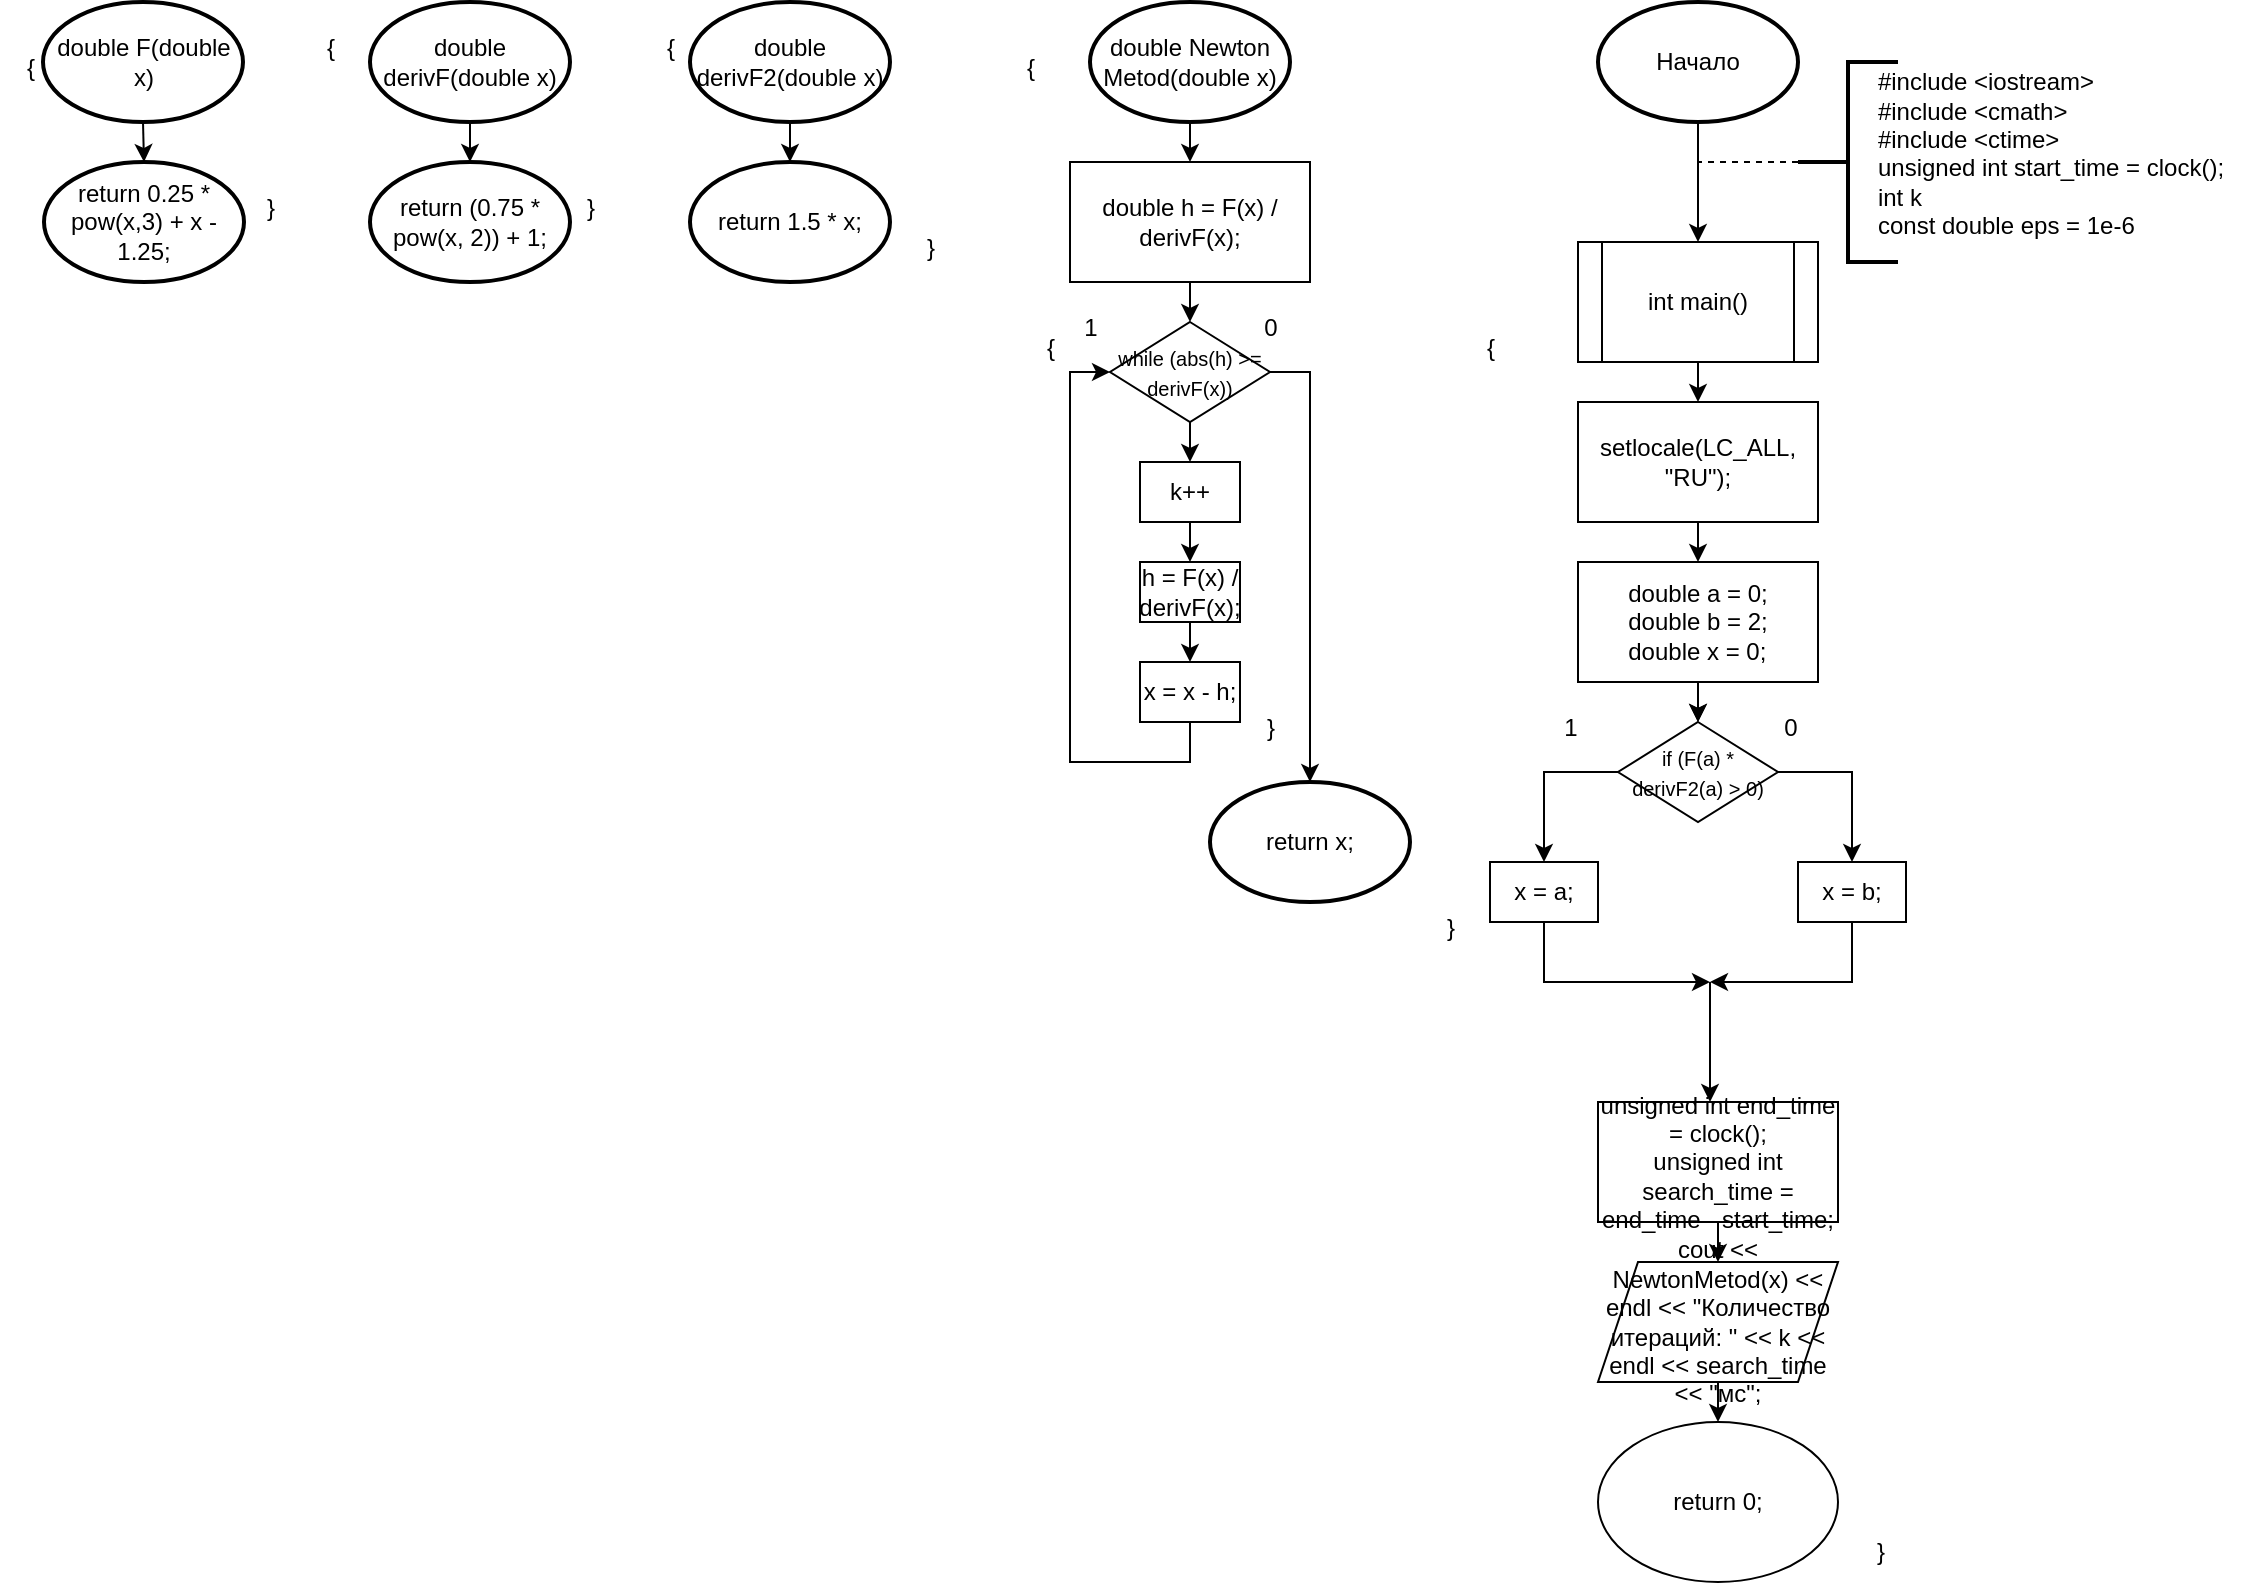 <mxfile version="25.0.2">
  <diagram name="Страница — 1" id="HWMidkCqAexvC14g8aIt">
    <mxGraphModel dx="2345" dy="844" grid="1" gridSize="10" guides="1" tooltips="1" connect="1" arrows="1" fold="1" page="1" pageScale="1" pageWidth="827" pageHeight="1169" math="0" shadow="0">
      <root>
        <mxCell id="0" />
        <mxCell id="1" parent="0" />
        <mxCell id="E2xs5zG8V5E_0i2V-LUl-6" style="edgeStyle=orthogonalEdgeStyle;rounded=0;orthogonalLoop=1;jettySize=auto;html=1;exitX=0.5;exitY=1;exitDx=0;exitDy=0;exitPerimeter=0;entryX=0.5;entryY=0;entryDx=0;entryDy=0;" parent="1" source="E2xs5zG8V5E_0i2V-LUl-1" target="E2xs5zG8V5E_0i2V-LUl-5" edge="1">
          <mxGeometry relative="1" as="geometry" />
        </mxCell>
        <mxCell id="E2xs5zG8V5E_0i2V-LUl-1" value="Начало" style="strokeWidth=2;html=1;shape=mxgraph.flowchart.start_1;whiteSpace=wrap;" parent="1" vertex="1">
          <mxGeometry x="364" y="10" width="100" height="60" as="geometry" />
        </mxCell>
        <mxCell id="E2xs5zG8V5E_0i2V-LUl-2" value="" style="strokeWidth=2;html=1;shape=mxgraph.flowchart.annotation_2;align=left;labelPosition=right;pointerEvents=1;" parent="1" vertex="1">
          <mxGeometry x="464" y="40" width="50" height="100" as="geometry" />
        </mxCell>
        <mxCell id="E2xs5zG8V5E_0i2V-LUl-3" value="&lt;div style=&quot;text-align: justify;&quot;&gt;&lt;span style=&quot;background-color: initial;&quot;&gt;#include &amp;lt;iostream&amp;gt;&lt;/span&gt;&lt;/div&gt;&lt;div style=&quot;text-align: justify;&quot;&gt;#include &amp;lt;cmath&amp;gt;&lt;/div&gt;&lt;div style=&quot;text-align: justify;&quot;&gt;&lt;div&gt;#include &amp;lt;ctime&amp;gt;&lt;/div&gt;&lt;div&gt;unsigned int start_time = clock();&lt;/div&gt;&lt;/div&gt;&lt;div style=&quot;text-align: justify;&quot;&gt;int k&lt;/div&gt;&lt;div style=&quot;text-align: justify;&quot;&gt;const double eps = 1e-6&lt;/div&gt;&lt;div style=&quot;text-align: justify;&quot;&gt;&lt;br&gt;&lt;/div&gt;" style="text;html=1;align=center;verticalAlign=middle;resizable=0;points=[];autosize=1;strokeColor=none;fillColor=none;" parent="1" vertex="1">
          <mxGeometry x="490" y="38" width="200" height="110" as="geometry" />
        </mxCell>
        <mxCell id="E2xs5zG8V5E_0i2V-LUl-4" value="" style="endArrow=none;dashed=1;html=1;rounded=0;entryX=0.5;entryY=1;entryDx=0;entryDy=0;entryPerimeter=0;exitX=0;exitY=0.5;exitDx=0;exitDy=0;exitPerimeter=0;" parent="1" source="E2xs5zG8V5E_0i2V-LUl-2" target="E2xs5zG8V5E_0i2V-LUl-1" edge="1">
          <mxGeometry width="50" height="50" relative="1" as="geometry">
            <mxPoint x="390" y="150" as="sourcePoint" />
            <mxPoint x="440" y="100" as="targetPoint" />
            <Array as="points">
              <mxPoint x="414" y="90" />
            </Array>
          </mxGeometry>
        </mxCell>
        <mxCell id="E2xs5zG8V5E_0i2V-LUl-8" style="edgeStyle=orthogonalEdgeStyle;rounded=0;orthogonalLoop=1;jettySize=auto;html=1;exitX=0.5;exitY=1;exitDx=0;exitDy=0;entryX=0.5;entryY=0;entryDx=0;entryDy=0;" parent="1" source="E2xs5zG8V5E_0i2V-LUl-5" target="E2xs5zG8V5E_0i2V-LUl-7" edge="1">
          <mxGeometry relative="1" as="geometry" />
        </mxCell>
        <mxCell id="E2xs5zG8V5E_0i2V-LUl-5" value="int main()" style="shape=process;whiteSpace=wrap;html=1;backgroundOutline=1;" parent="1" vertex="1">
          <mxGeometry x="354" y="130" width="120" height="60" as="geometry" />
        </mxCell>
        <mxCell id="E2xs5zG8V5E_0i2V-LUl-10" style="edgeStyle=orthogonalEdgeStyle;rounded=0;orthogonalLoop=1;jettySize=auto;html=1;exitX=0.5;exitY=1;exitDx=0;exitDy=0;entryX=0.5;entryY=0;entryDx=0;entryDy=0;" parent="1" source="E2xs5zG8V5E_0i2V-LUl-7" target="E2xs5zG8V5E_0i2V-LUl-9" edge="1">
          <mxGeometry relative="1" as="geometry" />
        </mxCell>
        <mxCell id="E2xs5zG8V5E_0i2V-LUl-7" value="setlocale(LC_ALL, &quot;RU&quot;);" style="rounded=0;whiteSpace=wrap;html=1;" parent="1" vertex="1">
          <mxGeometry x="354" y="210" width="120" height="60" as="geometry" />
        </mxCell>
        <mxCell id="E2xs5zG8V5E_0i2V-LUl-15" style="edgeStyle=orthogonalEdgeStyle;rounded=0;orthogonalLoop=1;jettySize=auto;html=1;exitX=0.5;exitY=1;exitDx=0;exitDy=0;entryX=0.5;entryY=0;entryDx=0;entryDy=0;" parent="1" source="E2xs5zG8V5E_0i2V-LUl-9" edge="1">
          <mxGeometry relative="1" as="geometry">
            <mxPoint x="414" y="370" as="targetPoint" />
          </mxGeometry>
        </mxCell>
        <mxCell id="E2xs5zG8V5E_0i2V-LUl-9" value="&lt;div style=&quot;text-align: justify;&quot;&gt;&lt;span style=&quot;background-color: initial;&quot;&gt;double a = 0;&lt;/span&gt;&lt;/div&gt;&lt;div style=&quot;text-align: justify;&quot;&gt;&lt;span style=&quot;background-color: initial;&quot;&gt;double b = 2;&lt;/span&gt;&lt;/div&gt;&lt;div style=&quot;text-align: justify;&quot;&gt;double x = 0;&lt;/div&gt;" style="rounded=0;whiteSpace=wrap;html=1;align=center;" parent="1" vertex="1">
          <mxGeometry x="354" y="290" width="120" height="60" as="geometry" />
        </mxCell>
        <mxCell id="E2xs5zG8V5E_0i2V-LUl-20" style="edgeStyle=orthogonalEdgeStyle;rounded=0;orthogonalLoop=1;jettySize=auto;html=1;exitX=0.5;exitY=1;exitDx=0;exitDy=0;entryX=0.5;entryY=0;entryDx=0;entryDy=0;" parent="1" target="E2xs5zG8V5E_0i2V-LUl-19" edge="1">
          <mxGeometry relative="1" as="geometry">
            <mxPoint x="414" y="350" as="sourcePoint" />
          </mxGeometry>
        </mxCell>
        <mxCell id="E2xs5zG8V5E_0i2V-LUl-23" style="edgeStyle=orthogonalEdgeStyle;rounded=0;orthogonalLoop=1;jettySize=auto;html=1;exitX=0;exitY=0.5;exitDx=0;exitDy=0;entryX=0.5;entryY=0;entryDx=0;entryDy=0;" parent="1" source="E2xs5zG8V5E_0i2V-LUl-19" target="E2xs5zG8V5E_0i2V-LUl-21" edge="1">
          <mxGeometry relative="1" as="geometry" />
        </mxCell>
        <mxCell id="E2xs5zG8V5E_0i2V-LUl-24" style="edgeStyle=orthogonalEdgeStyle;rounded=0;orthogonalLoop=1;jettySize=auto;html=1;exitX=1;exitY=0.5;exitDx=0;exitDy=0;entryX=0.5;entryY=0;entryDx=0;entryDy=0;" parent="1" source="E2xs5zG8V5E_0i2V-LUl-19" target="E2xs5zG8V5E_0i2V-LUl-22" edge="1">
          <mxGeometry relative="1" as="geometry" />
        </mxCell>
        <mxCell id="E2xs5zG8V5E_0i2V-LUl-19" value="&lt;font style=&quot;font-size: 10px;&quot;&gt;if (F(a) * derivF2(a) &amp;gt; 0)&lt;/font&gt;" style="rhombus;whiteSpace=wrap;html=1;" parent="1" vertex="1">
          <mxGeometry x="374" y="370" width="80" height="50" as="geometry" />
        </mxCell>
        <mxCell id="E2xs5zG8V5E_0i2V-LUl-21" value="x = a;" style="rounded=0;whiteSpace=wrap;html=1;" parent="1" vertex="1">
          <mxGeometry x="310" y="440" width="54" height="30" as="geometry" />
        </mxCell>
        <mxCell id="E2xs5zG8V5E_0i2V-LUl-22" value="x = b;" style="rounded=0;whiteSpace=wrap;html=1;" parent="1" vertex="1">
          <mxGeometry x="464" y="440" width="54" height="30" as="geometry" />
        </mxCell>
        <mxCell id="E2xs5zG8V5E_0i2V-LUl-25" value="1" style="text;html=1;align=center;verticalAlign=middle;resizable=0;points=[];autosize=1;strokeColor=none;fillColor=none;" parent="1" vertex="1">
          <mxGeometry x="335" y="358" width="30" height="30" as="geometry" />
        </mxCell>
        <mxCell id="E2xs5zG8V5E_0i2V-LUl-26" value="0" style="text;html=1;align=center;verticalAlign=middle;resizable=0;points=[];autosize=1;strokeColor=none;fillColor=none;" parent="1" vertex="1">
          <mxGeometry x="445" y="358" width="30" height="30" as="geometry" />
        </mxCell>
        <mxCell id="E2xs5zG8V5E_0i2V-LUl-28" value="" style="endArrow=classic;html=1;rounded=0;exitX=0.5;exitY=1;exitDx=0;exitDy=0;" parent="1" source="E2xs5zG8V5E_0i2V-LUl-21" edge="1">
          <mxGeometry width="50" height="50" relative="1" as="geometry">
            <mxPoint x="360" y="540" as="sourcePoint" />
            <mxPoint x="420" y="500" as="targetPoint" />
            <Array as="points">
              <mxPoint x="337" y="500" />
            </Array>
          </mxGeometry>
        </mxCell>
        <mxCell id="E2xs5zG8V5E_0i2V-LUl-29" value="" style="endArrow=classic;html=1;rounded=0;exitX=0.5;exitY=1;exitDx=0;exitDy=0;" parent="1" source="E2xs5zG8V5E_0i2V-LUl-22" edge="1">
          <mxGeometry width="50" height="50" relative="1" as="geometry">
            <mxPoint x="470" y="570" as="sourcePoint" />
            <mxPoint x="420" y="500" as="targetPoint" />
            <Array as="points">
              <mxPoint x="491" y="500" />
            </Array>
          </mxGeometry>
        </mxCell>
        <mxCell id="E2xs5zG8V5E_0i2V-LUl-30" value="" style="endArrow=classic;html=1;rounded=0;" parent="1" edge="1">
          <mxGeometry width="50" height="50" relative="1" as="geometry">
            <mxPoint x="420" y="500" as="sourcePoint" />
            <mxPoint x="420" y="560" as="targetPoint" />
          </mxGeometry>
        </mxCell>
        <mxCell id="E2xs5zG8V5E_0i2V-LUl-33" style="edgeStyle=orthogonalEdgeStyle;rounded=0;orthogonalLoop=1;jettySize=auto;html=1;exitX=0.5;exitY=1;exitDx=0;exitDy=0;entryX=0.5;entryY=0;entryDx=0;entryDy=0;" parent="1" source="E2xs5zG8V5E_0i2V-LUl-31" target="E2xs5zG8V5E_0i2V-LUl-32" edge="1">
          <mxGeometry relative="1" as="geometry" />
        </mxCell>
        <mxCell id="E2xs5zG8V5E_0i2V-LUl-31" value="cout &amp;lt;&amp;lt; NewtonMetod(x) &amp;lt;&amp;lt; endl &amp;lt;&amp;lt; &quot;Количество итераций: &quot; &amp;lt;&amp;lt; k &amp;lt;&amp;lt; endl &amp;lt;&amp;lt; search_time &amp;lt;&amp;lt; &quot;мс&quot;;" style="shape=parallelogram;perimeter=parallelogramPerimeter;whiteSpace=wrap;html=1;fixedSize=1;" parent="1" vertex="1">
          <mxGeometry x="364" y="640" width="120" height="60" as="geometry" />
        </mxCell>
        <mxCell id="E2xs5zG8V5E_0i2V-LUl-32" value="return 0;" style="ellipse;whiteSpace=wrap;html=1;" parent="1" vertex="1">
          <mxGeometry x="364" y="720" width="120" height="80" as="geometry" />
        </mxCell>
        <mxCell id="E2xs5zG8V5E_0i2V-LUl-37" style="edgeStyle=orthogonalEdgeStyle;rounded=0;orthogonalLoop=1;jettySize=auto;html=1;exitX=0.5;exitY=1;exitDx=0;exitDy=0;exitPerimeter=0;entryX=0.5;entryY=0;entryDx=0;entryDy=0;" parent="1" source="E2xs5zG8V5E_0i2V-LUl-35" target="E2xs5zG8V5E_0i2V-LUl-36" edge="1">
          <mxGeometry relative="1" as="geometry" />
        </mxCell>
        <mxCell id="E2xs5zG8V5E_0i2V-LUl-35" value="double Newton Metod(double x)" style="strokeWidth=2;html=1;shape=mxgraph.flowchart.start_1;whiteSpace=wrap;" parent="1" vertex="1">
          <mxGeometry x="110" y="10" width="100" height="60" as="geometry" />
        </mxCell>
        <mxCell id="E2xs5zG8V5E_0i2V-LUl-39" style="edgeStyle=orthogonalEdgeStyle;rounded=0;orthogonalLoop=1;jettySize=auto;html=1;exitX=0.5;exitY=1;exitDx=0;exitDy=0;entryX=0.5;entryY=0;entryDx=0;entryDy=0;" parent="1" source="E2xs5zG8V5E_0i2V-LUl-36" target="E2xs5zG8V5E_0i2V-LUl-38" edge="1">
          <mxGeometry relative="1" as="geometry" />
        </mxCell>
        <mxCell id="E2xs5zG8V5E_0i2V-LUl-36" value="double h = F(x) / derivF(x);" style="rounded=0;whiteSpace=wrap;html=1;" parent="1" vertex="1">
          <mxGeometry x="100" y="90" width="120" height="60" as="geometry" />
        </mxCell>
        <mxCell id="E2xs5zG8V5E_0i2V-LUl-44" style="edgeStyle=orthogonalEdgeStyle;rounded=0;orthogonalLoop=1;jettySize=auto;html=1;exitX=0.5;exitY=1;exitDx=0;exitDy=0;entryX=0.5;entryY=0;entryDx=0;entryDy=0;" parent="1" source="E2xs5zG8V5E_0i2V-LUl-38" target="E2xs5zG8V5E_0i2V-LUl-40" edge="1">
          <mxGeometry relative="1" as="geometry" />
        </mxCell>
        <mxCell id="E2xs5zG8V5E_0i2V-LUl-38" value="&lt;font style=&quot;font-size: 10px;&quot;&gt;while (abs(h) &amp;gt;= derivF(x))&lt;/font&gt;" style="rhombus;whiteSpace=wrap;html=1;" parent="1" vertex="1">
          <mxGeometry x="120" y="170" width="80" height="50" as="geometry" />
        </mxCell>
        <mxCell id="E2xs5zG8V5E_0i2V-LUl-45" style="edgeStyle=orthogonalEdgeStyle;rounded=0;orthogonalLoop=1;jettySize=auto;html=1;exitX=0.5;exitY=1;exitDx=0;exitDy=0;entryX=0.5;entryY=0;entryDx=0;entryDy=0;" parent="1" source="E2xs5zG8V5E_0i2V-LUl-40" target="E2xs5zG8V5E_0i2V-LUl-41" edge="1">
          <mxGeometry relative="1" as="geometry" />
        </mxCell>
        <mxCell id="E2xs5zG8V5E_0i2V-LUl-40" value="k++" style="rounded=0;whiteSpace=wrap;html=1;" parent="1" vertex="1">
          <mxGeometry x="135" y="240" width="50" height="30" as="geometry" />
        </mxCell>
        <mxCell id="E2xs5zG8V5E_0i2V-LUl-46" style="edgeStyle=orthogonalEdgeStyle;rounded=0;orthogonalLoop=1;jettySize=auto;html=1;exitX=0.5;exitY=1;exitDx=0;exitDy=0;entryX=0.5;entryY=0;entryDx=0;entryDy=0;" parent="1" source="E2xs5zG8V5E_0i2V-LUl-41" target="E2xs5zG8V5E_0i2V-LUl-42" edge="1">
          <mxGeometry relative="1" as="geometry" />
        </mxCell>
        <mxCell id="E2xs5zG8V5E_0i2V-LUl-41" value="h = F(x) / derivF(x);" style="rounded=0;whiteSpace=wrap;html=1;" parent="1" vertex="1">
          <mxGeometry x="135" y="290" width="50" height="30" as="geometry" />
        </mxCell>
        <mxCell id="E2xs5zG8V5E_0i2V-LUl-47" style="edgeStyle=orthogonalEdgeStyle;rounded=0;orthogonalLoop=1;jettySize=auto;html=1;exitX=0.5;exitY=1;exitDx=0;exitDy=0;entryX=0;entryY=0.5;entryDx=0;entryDy=0;" parent="1" source="E2xs5zG8V5E_0i2V-LUl-42" target="E2xs5zG8V5E_0i2V-LUl-38" edge="1">
          <mxGeometry relative="1" as="geometry" />
        </mxCell>
        <mxCell id="E2xs5zG8V5E_0i2V-LUl-42" value="x = x - h;" style="rounded=0;whiteSpace=wrap;html=1;" parent="1" vertex="1">
          <mxGeometry x="135" y="340" width="50" height="30" as="geometry" />
        </mxCell>
        <mxCell id="E2xs5zG8V5E_0i2V-LUl-43" value="return x;" style="strokeWidth=2;html=1;shape=mxgraph.flowchart.start_1;whiteSpace=wrap;" parent="1" vertex="1">
          <mxGeometry x="170" y="400" width="100" height="60" as="geometry" />
        </mxCell>
        <mxCell id="E2xs5zG8V5E_0i2V-LUl-48" style="edgeStyle=orthogonalEdgeStyle;rounded=0;orthogonalLoop=1;jettySize=auto;html=1;exitX=1;exitY=0.5;exitDx=0;exitDy=0;entryX=0.5;entryY=0;entryDx=0;entryDy=0;entryPerimeter=0;" parent="1" source="E2xs5zG8V5E_0i2V-LUl-38" target="E2xs5zG8V5E_0i2V-LUl-43" edge="1">
          <mxGeometry relative="1" as="geometry" />
        </mxCell>
        <mxCell id="E2xs5zG8V5E_0i2V-LUl-49" value="double derivF2(double x)" style="strokeWidth=2;html=1;shape=mxgraph.flowchart.start_1;whiteSpace=wrap;" parent="1" vertex="1">
          <mxGeometry x="-90" y="10" width="100" height="60" as="geometry" />
        </mxCell>
        <mxCell id="E2xs5zG8V5E_0i2V-LUl-50" value="double derivF(double x)" style="strokeWidth=2;html=1;shape=mxgraph.flowchart.start_1;whiteSpace=wrap;" parent="1" vertex="1">
          <mxGeometry x="-250" y="10" width="100" height="60" as="geometry" />
        </mxCell>
        <mxCell id="E2xs5zG8V5E_0i2V-LUl-51" value="double F(double x)" style="strokeWidth=2;html=1;shape=mxgraph.flowchart.start_1;whiteSpace=wrap;" parent="1" vertex="1">
          <mxGeometry x="-413.5" y="10" width="100" height="60" as="geometry" />
        </mxCell>
        <mxCell id="E2xs5zG8V5E_0i2V-LUl-52" value="return 0.25 * pow(x,3) + x - 1.25;" style="strokeWidth=2;html=1;shape=mxgraph.flowchart.start_1;whiteSpace=wrap;" parent="1" vertex="1">
          <mxGeometry x="-413" y="90" width="100" height="60" as="geometry" />
        </mxCell>
        <mxCell id="E2xs5zG8V5E_0i2V-LUl-53" value="return (0.75 * pow(x, 2)) + 1;" style="strokeWidth=2;html=1;shape=mxgraph.flowchart.start_1;whiteSpace=wrap;" parent="1" vertex="1">
          <mxGeometry x="-250" y="90" width="100" height="60" as="geometry" />
        </mxCell>
        <mxCell id="E2xs5zG8V5E_0i2V-LUl-54" value="return 1.5 * x;" style="strokeWidth=2;html=1;shape=mxgraph.flowchart.start_1;whiteSpace=wrap;" parent="1" vertex="1">
          <mxGeometry x="-90" y="90" width="100" height="60" as="geometry" />
        </mxCell>
        <mxCell id="E2xs5zG8V5E_0i2V-LUl-55" style="edgeStyle=orthogonalEdgeStyle;rounded=0;orthogonalLoop=1;jettySize=auto;html=1;exitX=0.5;exitY=1;exitDx=0;exitDy=0;exitPerimeter=0;entryX=0.5;entryY=0;entryDx=0;entryDy=0;entryPerimeter=0;" parent="1" source="E2xs5zG8V5E_0i2V-LUl-51" target="E2xs5zG8V5E_0i2V-LUl-52" edge="1">
          <mxGeometry relative="1" as="geometry" />
        </mxCell>
        <mxCell id="E2xs5zG8V5E_0i2V-LUl-56" style="edgeStyle=orthogonalEdgeStyle;rounded=0;orthogonalLoop=1;jettySize=auto;html=1;exitX=0.5;exitY=1;exitDx=0;exitDy=0;exitPerimeter=0;entryX=0.5;entryY=0;entryDx=0;entryDy=0;entryPerimeter=0;" parent="1" source="E2xs5zG8V5E_0i2V-LUl-50" target="E2xs5zG8V5E_0i2V-LUl-53" edge="1">
          <mxGeometry relative="1" as="geometry" />
        </mxCell>
        <mxCell id="E2xs5zG8V5E_0i2V-LUl-57" style="edgeStyle=orthogonalEdgeStyle;rounded=0;orthogonalLoop=1;jettySize=auto;html=1;exitX=0.5;exitY=1;exitDx=0;exitDy=0;exitPerimeter=0;entryX=0.5;entryY=0;entryDx=0;entryDy=0;entryPerimeter=0;" parent="1" source="E2xs5zG8V5E_0i2V-LUl-49" target="E2xs5zG8V5E_0i2V-LUl-54" edge="1">
          <mxGeometry relative="1" as="geometry" />
        </mxCell>
        <mxCell id="E2xs5zG8V5E_0i2V-LUl-58" value="{" style="text;html=1;align=center;verticalAlign=middle;resizable=0;points=[];autosize=1;strokeColor=none;fillColor=none;" parent="1" vertex="1">
          <mxGeometry x="-435" y="28" width="30" height="30" as="geometry" />
        </mxCell>
        <mxCell id="E2xs5zG8V5E_0i2V-LUl-59" value="}" style="text;html=1;align=center;verticalAlign=middle;resizable=0;points=[];autosize=1;strokeColor=none;fillColor=none;" parent="1" vertex="1">
          <mxGeometry x="-315" y="98" width="30" height="30" as="geometry" />
        </mxCell>
        <mxCell id="E2xs5zG8V5E_0i2V-LUl-60" value="{" style="text;html=1;align=center;verticalAlign=middle;resizable=0;points=[];autosize=1;strokeColor=none;fillColor=none;" parent="1" vertex="1">
          <mxGeometry x="-285" y="18" width="30" height="30" as="geometry" />
        </mxCell>
        <mxCell id="E2xs5zG8V5E_0i2V-LUl-61" value="}" style="text;html=1;align=center;verticalAlign=middle;resizable=0;points=[];autosize=1;strokeColor=none;fillColor=none;" parent="1" vertex="1">
          <mxGeometry x="-155" y="98" width="30" height="30" as="geometry" />
        </mxCell>
        <mxCell id="E2xs5zG8V5E_0i2V-LUl-62" value="{" style="text;html=1;align=center;verticalAlign=middle;resizable=0;points=[];autosize=1;strokeColor=none;fillColor=none;" parent="1" vertex="1">
          <mxGeometry x="-115" y="18" width="30" height="30" as="geometry" />
        </mxCell>
        <mxCell id="E2xs5zG8V5E_0i2V-LUl-64" value="}" style="text;html=1;align=center;verticalAlign=middle;resizable=0;points=[];autosize=1;strokeColor=none;fillColor=none;" parent="1" vertex="1">
          <mxGeometry x="15" y="118" width="30" height="30" as="geometry" />
        </mxCell>
        <mxCell id="E2xs5zG8V5E_0i2V-LUl-65" value="{" style="text;html=1;align=center;verticalAlign=middle;resizable=0;points=[];autosize=1;strokeColor=none;fillColor=none;" parent="1" vertex="1">
          <mxGeometry x="65" y="28" width="30" height="30" as="geometry" />
        </mxCell>
        <mxCell id="E2xs5zG8V5E_0i2V-LUl-66" value="}" style="text;html=1;align=center;verticalAlign=middle;resizable=0;points=[];autosize=1;strokeColor=none;fillColor=none;" parent="1" vertex="1">
          <mxGeometry x="275" y="458" width="30" height="30" as="geometry" />
        </mxCell>
        <mxCell id="E2xs5zG8V5E_0i2V-LUl-67" value="{" style="text;html=1;align=center;verticalAlign=middle;resizable=0;points=[];autosize=1;strokeColor=none;fillColor=none;" parent="1" vertex="1">
          <mxGeometry x="75" y="168" width="30" height="30" as="geometry" />
        </mxCell>
        <mxCell id="E2xs5zG8V5E_0i2V-LUl-68" value="}" style="text;html=1;align=center;verticalAlign=middle;resizable=0;points=[];autosize=1;strokeColor=none;fillColor=none;" parent="1" vertex="1">
          <mxGeometry x="185" y="358" width="30" height="30" as="geometry" />
        </mxCell>
        <mxCell id="E2xs5zG8V5E_0i2V-LUl-69" value="{" style="text;html=1;align=center;verticalAlign=middle;resizable=0;points=[];autosize=1;strokeColor=none;fillColor=none;" parent="1" vertex="1">
          <mxGeometry x="295" y="168" width="30" height="30" as="geometry" />
        </mxCell>
        <mxCell id="E2xs5zG8V5E_0i2V-LUl-70" value="}" style="text;html=1;align=center;verticalAlign=middle;resizable=0;points=[];autosize=1;strokeColor=none;fillColor=none;" parent="1" vertex="1">
          <mxGeometry x="490" y="770" width="30" height="30" as="geometry" />
        </mxCell>
        <mxCell id="VN6rFEogFcglFQRjum4i-1" value="1" style="text;html=1;align=center;verticalAlign=middle;resizable=0;points=[];autosize=1;strokeColor=none;fillColor=none;" parent="1" vertex="1">
          <mxGeometry x="95" y="158" width="30" height="30" as="geometry" />
        </mxCell>
        <mxCell id="VN6rFEogFcglFQRjum4i-2" value="0" style="text;html=1;align=center;verticalAlign=middle;resizable=0;points=[];autosize=1;strokeColor=none;fillColor=none;" parent="1" vertex="1">
          <mxGeometry x="185" y="158" width="30" height="30" as="geometry" />
        </mxCell>
        <mxCell id="VGZHtCRnHe86U3nshFFL-2" style="edgeStyle=orthogonalEdgeStyle;rounded=0;orthogonalLoop=1;jettySize=auto;html=1;exitX=0.5;exitY=1;exitDx=0;exitDy=0;entryX=0.5;entryY=0;entryDx=0;entryDy=0;" edge="1" parent="1" source="VGZHtCRnHe86U3nshFFL-1" target="E2xs5zG8V5E_0i2V-LUl-31">
          <mxGeometry relative="1" as="geometry" />
        </mxCell>
        <mxCell id="VGZHtCRnHe86U3nshFFL-1" value="&lt;div&gt;unsigned int end_time = clock();&lt;/div&gt;&lt;div&gt;unsigned int search_time = end_time - start_time;&lt;/div&gt;" style="rounded=0;whiteSpace=wrap;html=1;" vertex="1" parent="1">
          <mxGeometry x="364" y="560" width="120" height="60" as="geometry" />
        </mxCell>
      </root>
    </mxGraphModel>
  </diagram>
</mxfile>
